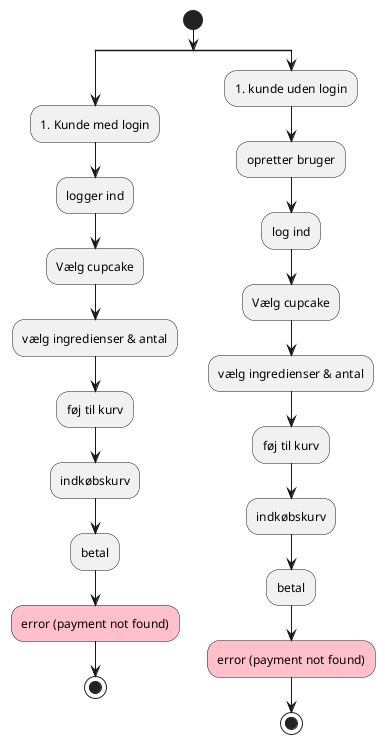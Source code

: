 @startuml
start
split
:#Kunde med login;
  :logger ind;
  :Vælg cupcake;
  :vælg ingredienser & antal;
  :føj til kurv;
  :indkøbskurv;
  :betal;
  #pink:error (payment not found);
  stop
  split again
:#kunde uden login;
  :opretter bruger;
  :log ind;
  :Vælg cupcake;
  :vælg ingredienser & antal;
  :føj til kurv;
  :indkøbskurv;
  :betal;
  #pink:error (payment not found);
stop
@enduml